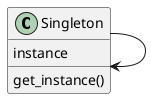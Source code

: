 

@startuml 


class Singleton{
    instance
    {method} get_instance()
}


Singleton --> Singleton


@enduml 